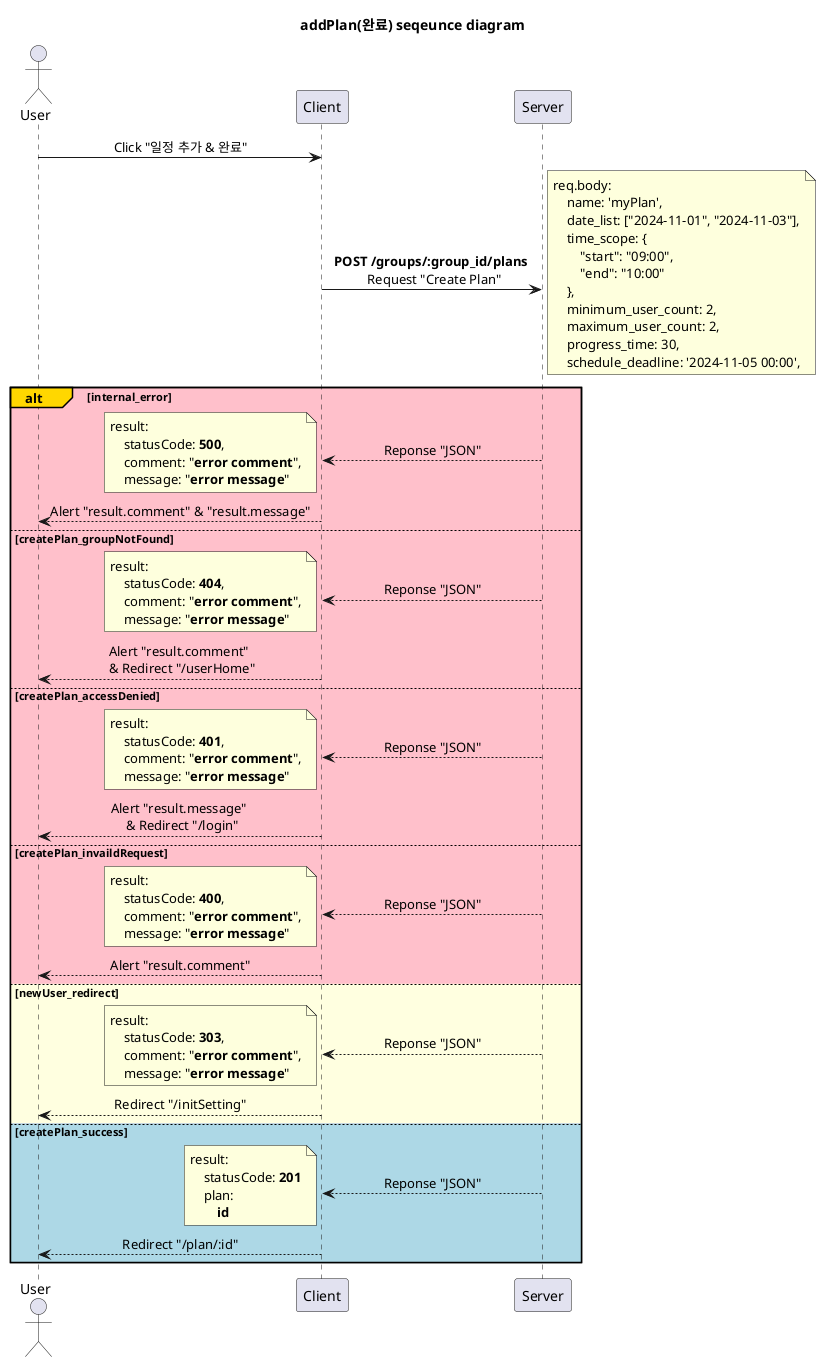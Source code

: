 @startuml addPlan(완료)
'http://localhost:3000/addPlan

title addPlan(완료) seqeunce diagram

skinparam SequenceMessageAlignment center

participant Server order 30
participant Client order 20
actor User order 10

User -> Client: Click "일정 추가 & 완료"

Client -> Server: **POST /groups/:group_id/plans** \n Request "Create Plan"
note right
    req.body:
        name: 'myPlan',
        date_list: ["2024-11-01", "2024-11-03"],
        time_scope: {
            "start": "09:00",
            "end": "10:00"
        },
        minimum_user_count: 2,
        maximum_user_count: 2,
        progress_time: 30,
        schedule_deadline: '2024-11-05 00:00',
end note

alt#Gold #Pink internal_error
    Client <-- Server: Reponse "JSON"
    note left
        result:
            statusCode: **500**,
            comment: "**error comment**",
            message: "**error message**"
    end note
    User <-- Client: Alert "result.comment" & "result.message"

else #Pink createPlan_groupNotFound
    Client <-- Server: Reponse "JSON"
    note left
        result:
            statusCode: **404**,
            comment: "**error comment**",
            message: "**error message**"
    end note
    User <-- Client: Alert "result.comment" \n & Redirect "/userHome"

else #Pink createPlan_accessDenied
    Client <-- Server: Reponse "JSON"
    note left
        result:
            statusCode: **401**,
            comment: "**error comment**",
            message: "**error message**"
    end note
    User <-- Client: Alert "result.message" \n & Redirect "/login"

else #Pink createPlan_invaildRequest
    Client <-- Server: Reponse "JSON"
    note left
        result:
            statusCode: **400**,
            comment: "**error comment**",
            message: "**error message**"
    end note
    User <-- Client: Alert "result.comment"

else #LightYellow newUser_redirect
    Client <-- Server: Reponse "JSON"
    note left
        result:
            statusCode: **303**,
            comment: "**error comment**",
            message: "**error message**"
    end note
    User <-- Client: Redirect "/initSetting"

else #LightBlue createPlan_success
    Client <-- Server: Reponse "JSON"
    note left
        result:
            statusCode: **201**
            plan:
                **id**
    end note
    User <-- Client: Redirect "/plan/:id"
end

@enduml
